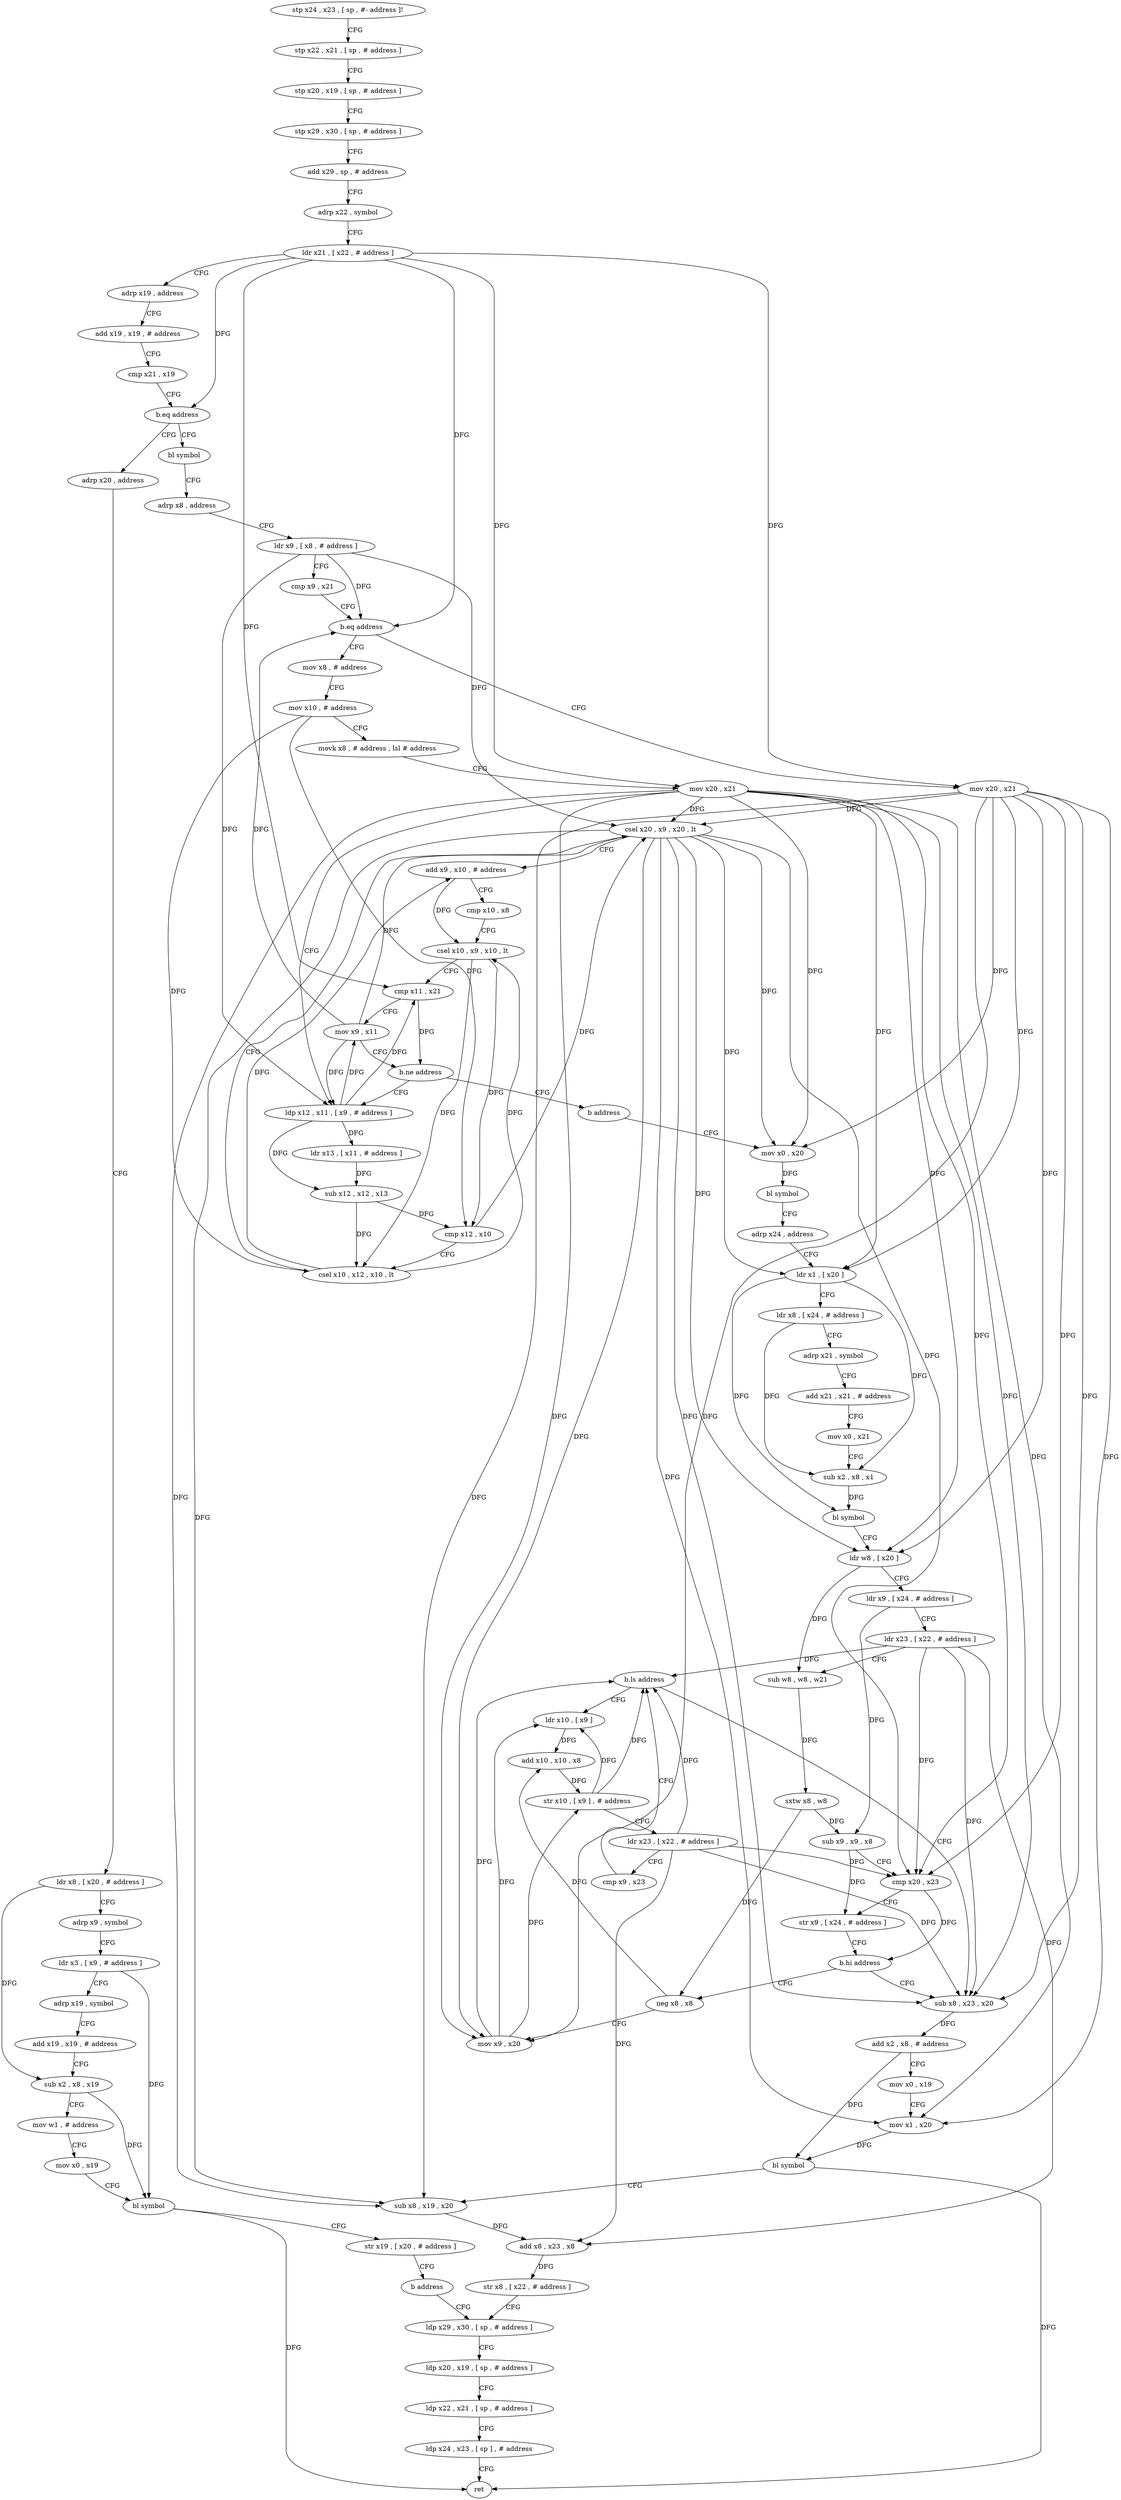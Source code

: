digraph "func" {
"4204908" [label = "stp x24 , x23 , [ sp , #- address ]!" ]
"4204912" [label = "stp x22 , x21 , [ sp , # address ]" ]
"4204916" [label = "stp x20 , x19 , [ sp , # address ]" ]
"4204920" [label = "stp x29 , x30 , [ sp , # address ]" ]
"4204924" [label = "add x29 , sp , # address" ]
"4204928" [label = "adrp x22 , symbol" ]
"4204932" [label = "ldr x21 , [ x22 , # address ]" ]
"4204936" [label = "adrp x19 , address" ]
"4204940" [label = "add x19 , x19 , # address" ]
"4204944" [label = "cmp x21 , x19" ]
"4204948" [label = "b.eq address" ]
"4205040" [label = "adrp x20 , address" ]
"4204952" [label = "bl symbol" ]
"4205044" [label = "ldr x8 , [ x20 , # address ]" ]
"4205048" [label = "adrp x9 , symbol" ]
"4205052" [label = "ldr x3 , [ x9 , # address ]" ]
"4205056" [label = "adrp x19 , symbol" ]
"4205060" [label = "add x19 , x19 , # address" ]
"4205064" [label = "sub x2 , x8 , x19" ]
"4205068" [label = "mov w1 , # address" ]
"4205072" [label = "mov x0 , x19" ]
"4205076" [label = "bl symbol" ]
"4205080" [label = "str x19 , [ x20 , # address ]" ]
"4205084" [label = "b address" ]
"4205232" [label = "ldp x29 , x30 , [ sp , # address ]" ]
"4204956" [label = "adrp x8 , address" ]
"4204960" [label = "ldr x9 , [ x8 , # address ]" ]
"4204964" [label = "cmp x9 , x21" ]
"4204968" [label = "b.eq address" ]
"4205088" [label = "mov x20 , x21" ]
"4204972" [label = "mov x8 , # address" ]
"4205236" [label = "ldp x20 , x19 , [ sp , # address ]" ]
"4205240" [label = "ldp x22 , x21 , [ sp , # address ]" ]
"4205244" [label = "ldp x24 , x23 , [ sp ] , # address" ]
"4205248" [label = "ret" ]
"4205092" [label = "mov x0 , x20" ]
"4204976" [label = "mov x10 , # address" ]
"4204980" [label = "movk x8 , # address , lsl # address" ]
"4204984" [label = "mov x20 , x21" ]
"4204988" [label = "ldp x12 , x11 , [ x9 , # address ]" ]
"4205200" [label = "sub x8 , x23 , x20" ]
"4205204" [label = "add x2 , x8 , # address" ]
"4205208" [label = "mov x0 , x19" ]
"4205212" [label = "mov x1 , x20" ]
"4205216" [label = "bl symbol" ]
"4205220" [label = "sub x8 , x19 , x20" ]
"4205224" [label = "add x8 , x23 , x8" ]
"4205228" [label = "str x8 , [ x22 , # address ]" ]
"4205168" [label = "neg x8 , x8" ]
"4205172" [label = "mov x9 , x20" ]
"4205176" [label = "ldr x10 , [ x9 ]" ]
"4204992" [label = "ldr x13 , [ x11 , # address ]" ]
"4204996" [label = "sub x12 , x12 , x13" ]
"4205000" [label = "cmp x12 , x10" ]
"4205004" [label = "csel x10 , x12 , x10 , lt" ]
"4205008" [label = "csel x20 , x9 , x20 , lt" ]
"4205012" [label = "add x9 , x10 , # address" ]
"4205016" [label = "cmp x10 , x8" ]
"4205020" [label = "csel x10 , x9 , x10 , lt" ]
"4205024" [label = "cmp x11 , x21" ]
"4205028" [label = "mov x9 , x11" ]
"4205032" [label = "b.ne address" ]
"4205036" [label = "b address" ]
"4205180" [label = "add x10 , x10 , x8" ]
"4205184" [label = "str x10 , [ x9 ] , # address" ]
"4205188" [label = "ldr x23 , [ x22 , # address ]" ]
"4205192" [label = "cmp x9 , x23" ]
"4205196" [label = "b.ls address" ]
"4205096" [label = "bl symbol" ]
"4205100" [label = "adrp x24 , address" ]
"4205104" [label = "ldr x1 , [ x20 ]" ]
"4205108" [label = "ldr x8 , [ x24 , # address ]" ]
"4205112" [label = "adrp x21 , symbol" ]
"4205116" [label = "add x21 , x21 , # address" ]
"4205120" [label = "mov x0 , x21" ]
"4205124" [label = "sub x2 , x8 , x1" ]
"4205128" [label = "bl symbol" ]
"4205132" [label = "ldr w8 , [ x20 ]" ]
"4205136" [label = "ldr x9 , [ x24 , # address ]" ]
"4205140" [label = "ldr x23 , [ x22 , # address ]" ]
"4205144" [label = "sub w8 , w8 , w21" ]
"4205148" [label = "sxtw x8 , w8" ]
"4205152" [label = "sub x9 , x9 , x8" ]
"4205156" [label = "cmp x20 , x23" ]
"4205160" [label = "str x9 , [ x24 , # address ]" ]
"4205164" [label = "b.hi address" ]
"4204908" -> "4204912" [ label = "CFG" ]
"4204912" -> "4204916" [ label = "CFG" ]
"4204916" -> "4204920" [ label = "CFG" ]
"4204920" -> "4204924" [ label = "CFG" ]
"4204924" -> "4204928" [ label = "CFG" ]
"4204928" -> "4204932" [ label = "CFG" ]
"4204932" -> "4204936" [ label = "CFG" ]
"4204932" -> "4204948" [ label = "DFG" ]
"4204932" -> "4204968" [ label = "DFG" ]
"4204932" -> "4205088" [ label = "DFG" ]
"4204932" -> "4204984" [ label = "DFG" ]
"4204932" -> "4205024" [ label = "DFG" ]
"4204936" -> "4204940" [ label = "CFG" ]
"4204940" -> "4204944" [ label = "CFG" ]
"4204944" -> "4204948" [ label = "CFG" ]
"4204948" -> "4205040" [ label = "CFG" ]
"4204948" -> "4204952" [ label = "CFG" ]
"4205040" -> "4205044" [ label = "CFG" ]
"4204952" -> "4204956" [ label = "CFG" ]
"4205044" -> "4205048" [ label = "CFG" ]
"4205044" -> "4205064" [ label = "DFG" ]
"4205048" -> "4205052" [ label = "CFG" ]
"4205052" -> "4205056" [ label = "CFG" ]
"4205052" -> "4205076" [ label = "DFG" ]
"4205056" -> "4205060" [ label = "CFG" ]
"4205060" -> "4205064" [ label = "CFG" ]
"4205064" -> "4205068" [ label = "CFG" ]
"4205064" -> "4205076" [ label = "DFG" ]
"4205068" -> "4205072" [ label = "CFG" ]
"4205072" -> "4205076" [ label = "CFG" ]
"4205076" -> "4205080" [ label = "CFG" ]
"4205076" -> "4205248" [ label = "DFG" ]
"4205080" -> "4205084" [ label = "CFG" ]
"4205084" -> "4205232" [ label = "CFG" ]
"4205232" -> "4205236" [ label = "CFG" ]
"4204956" -> "4204960" [ label = "CFG" ]
"4204960" -> "4204964" [ label = "CFG" ]
"4204960" -> "4204968" [ label = "DFG" ]
"4204960" -> "4204988" [ label = "DFG" ]
"4204960" -> "4205008" [ label = "DFG" ]
"4204964" -> "4204968" [ label = "CFG" ]
"4204968" -> "4205088" [ label = "CFG" ]
"4204968" -> "4204972" [ label = "CFG" ]
"4205088" -> "4205092" [ label = "DFG" ]
"4205088" -> "4205104" [ label = "DFG" ]
"4205088" -> "4205132" [ label = "DFG" ]
"4205088" -> "4205156" [ label = "DFG" ]
"4205088" -> "4205200" [ label = "DFG" ]
"4205088" -> "4205212" [ label = "DFG" ]
"4205088" -> "4205220" [ label = "DFG" ]
"4205088" -> "4205172" [ label = "DFG" ]
"4205088" -> "4205008" [ label = "DFG" ]
"4204972" -> "4204976" [ label = "CFG" ]
"4205236" -> "4205240" [ label = "CFG" ]
"4205240" -> "4205244" [ label = "CFG" ]
"4205244" -> "4205248" [ label = "CFG" ]
"4205092" -> "4205096" [ label = "DFG" ]
"4204976" -> "4204980" [ label = "CFG" ]
"4204976" -> "4205000" [ label = "DFG" ]
"4204976" -> "4205004" [ label = "DFG" ]
"4204980" -> "4204984" [ label = "CFG" ]
"4204984" -> "4204988" [ label = "CFG" ]
"4204984" -> "4205092" [ label = "DFG" ]
"4204984" -> "4205104" [ label = "DFG" ]
"4204984" -> "4205132" [ label = "DFG" ]
"4204984" -> "4205156" [ label = "DFG" ]
"4204984" -> "4205200" [ label = "DFG" ]
"4204984" -> "4205212" [ label = "DFG" ]
"4204984" -> "4205220" [ label = "DFG" ]
"4204984" -> "4205172" [ label = "DFG" ]
"4204984" -> "4205008" [ label = "DFG" ]
"4204988" -> "4204992" [ label = "DFG" ]
"4204988" -> "4204996" [ label = "DFG" ]
"4204988" -> "4205024" [ label = "DFG" ]
"4204988" -> "4205028" [ label = "DFG" ]
"4205200" -> "4205204" [ label = "DFG" ]
"4205204" -> "4205208" [ label = "CFG" ]
"4205204" -> "4205216" [ label = "DFG" ]
"4205208" -> "4205212" [ label = "CFG" ]
"4205212" -> "4205216" [ label = "DFG" ]
"4205216" -> "4205220" [ label = "CFG" ]
"4205216" -> "4205248" [ label = "DFG" ]
"4205220" -> "4205224" [ label = "DFG" ]
"4205224" -> "4205228" [ label = "DFG" ]
"4205228" -> "4205232" [ label = "CFG" ]
"4205168" -> "4205172" [ label = "CFG" ]
"4205168" -> "4205180" [ label = "DFG" ]
"4205172" -> "4205176" [ label = "DFG" ]
"4205172" -> "4205184" [ label = "DFG" ]
"4205172" -> "4205196" [ label = "DFG" ]
"4205176" -> "4205180" [ label = "DFG" ]
"4204992" -> "4204996" [ label = "DFG" ]
"4204996" -> "4205000" [ label = "DFG" ]
"4204996" -> "4205004" [ label = "DFG" ]
"4205000" -> "4205004" [ label = "CFG" ]
"4205000" -> "4205008" [ label = "DFG" ]
"4205004" -> "4205008" [ label = "CFG" ]
"4205004" -> "4205012" [ label = "DFG" ]
"4205004" -> "4205020" [ label = "DFG" ]
"4205008" -> "4205012" [ label = "CFG" ]
"4205008" -> "4205092" [ label = "DFG" ]
"4205008" -> "4205104" [ label = "DFG" ]
"4205008" -> "4205132" [ label = "DFG" ]
"4205008" -> "4205200" [ label = "DFG" ]
"4205008" -> "4205212" [ label = "DFG" ]
"4205008" -> "4205220" [ label = "DFG" ]
"4205008" -> "4205172" [ label = "DFG" ]
"4205008" -> "4205156" [ label = "DFG" ]
"4205012" -> "4205016" [ label = "CFG" ]
"4205012" -> "4205020" [ label = "DFG" ]
"4205016" -> "4205020" [ label = "CFG" ]
"4205020" -> "4205024" [ label = "CFG" ]
"4205020" -> "4205000" [ label = "DFG" ]
"4205020" -> "4205004" [ label = "DFG" ]
"4205024" -> "4205028" [ label = "CFG" ]
"4205024" -> "4205032" [ label = "DFG" ]
"4205028" -> "4205032" [ label = "CFG" ]
"4205028" -> "4204988" [ label = "DFG" ]
"4205028" -> "4205008" [ label = "DFG" ]
"4205028" -> "4204968" [ label = "DFG" ]
"4205032" -> "4204988" [ label = "CFG" ]
"4205032" -> "4205036" [ label = "CFG" ]
"4205036" -> "4205092" [ label = "CFG" ]
"4205180" -> "4205184" [ label = "DFG" ]
"4205184" -> "4205188" [ label = "CFG" ]
"4205184" -> "4205176" [ label = "DFG" ]
"4205184" -> "4205196" [ label = "DFG" ]
"4205188" -> "4205192" [ label = "CFG" ]
"4205188" -> "4205156" [ label = "DFG" ]
"4205188" -> "4205200" [ label = "DFG" ]
"4205188" -> "4205224" [ label = "DFG" ]
"4205188" -> "4205196" [ label = "DFG" ]
"4205192" -> "4205196" [ label = "CFG" ]
"4205196" -> "4205176" [ label = "CFG" ]
"4205196" -> "4205200" [ label = "CFG" ]
"4205096" -> "4205100" [ label = "CFG" ]
"4205100" -> "4205104" [ label = "CFG" ]
"4205104" -> "4205108" [ label = "CFG" ]
"4205104" -> "4205124" [ label = "DFG" ]
"4205104" -> "4205128" [ label = "DFG" ]
"4205108" -> "4205112" [ label = "CFG" ]
"4205108" -> "4205124" [ label = "DFG" ]
"4205112" -> "4205116" [ label = "CFG" ]
"4205116" -> "4205120" [ label = "CFG" ]
"4205120" -> "4205124" [ label = "CFG" ]
"4205124" -> "4205128" [ label = "DFG" ]
"4205128" -> "4205132" [ label = "CFG" ]
"4205132" -> "4205136" [ label = "CFG" ]
"4205132" -> "4205144" [ label = "DFG" ]
"4205136" -> "4205140" [ label = "CFG" ]
"4205136" -> "4205152" [ label = "DFG" ]
"4205140" -> "4205144" [ label = "CFG" ]
"4205140" -> "4205156" [ label = "DFG" ]
"4205140" -> "4205200" [ label = "DFG" ]
"4205140" -> "4205224" [ label = "DFG" ]
"4205140" -> "4205196" [ label = "DFG" ]
"4205144" -> "4205148" [ label = "DFG" ]
"4205148" -> "4205152" [ label = "DFG" ]
"4205148" -> "4205168" [ label = "DFG" ]
"4205152" -> "4205156" [ label = "CFG" ]
"4205152" -> "4205160" [ label = "DFG" ]
"4205156" -> "4205160" [ label = "CFG" ]
"4205156" -> "4205164" [ label = "DFG" ]
"4205160" -> "4205164" [ label = "CFG" ]
"4205164" -> "4205200" [ label = "CFG" ]
"4205164" -> "4205168" [ label = "CFG" ]
}
